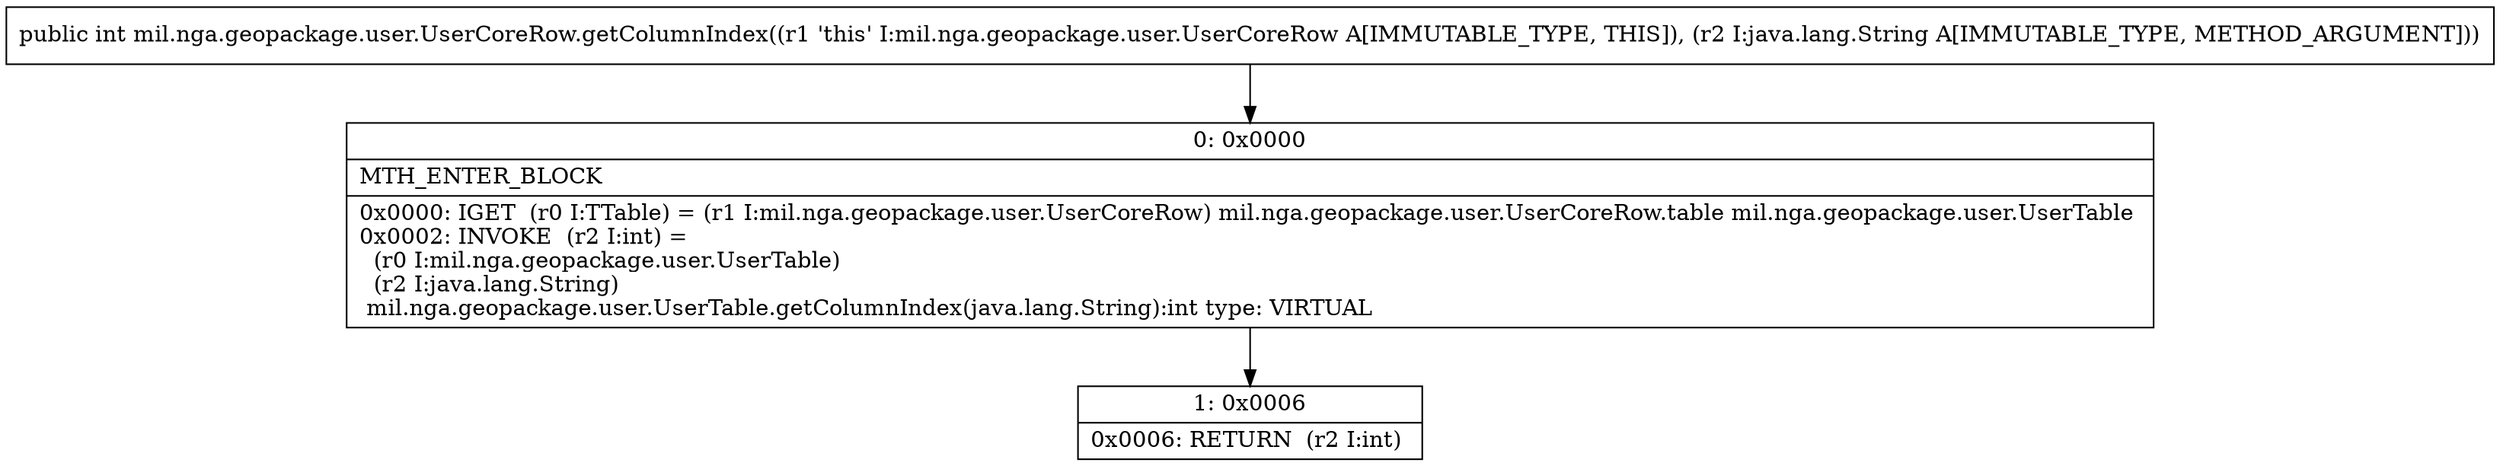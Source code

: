 digraph "CFG formil.nga.geopackage.user.UserCoreRow.getColumnIndex(Ljava\/lang\/String;)I" {
Node_0 [shape=record,label="{0\:\ 0x0000|MTH_ENTER_BLOCK\l|0x0000: IGET  (r0 I:TTable) = (r1 I:mil.nga.geopackage.user.UserCoreRow) mil.nga.geopackage.user.UserCoreRow.table mil.nga.geopackage.user.UserTable \l0x0002: INVOKE  (r2 I:int) = \l  (r0 I:mil.nga.geopackage.user.UserTable)\l  (r2 I:java.lang.String)\l mil.nga.geopackage.user.UserTable.getColumnIndex(java.lang.String):int type: VIRTUAL \l}"];
Node_1 [shape=record,label="{1\:\ 0x0006|0x0006: RETURN  (r2 I:int) \l}"];
MethodNode[shape=record,label="{public int mil.nga.geopackage.user.UserCoreRow.getColumnIndex((r1 'this' I:mil.nga.geopackage.user.UserCoreRow A[IMMUTABLE_TYPE, THIS]), (r2 I:java.lang.String A[IMMUTABLE_TYPE, METHOD_ARGUMENT])) }"];
MethodNode -> Node_0;
Node_0 -> Node_1;
}

